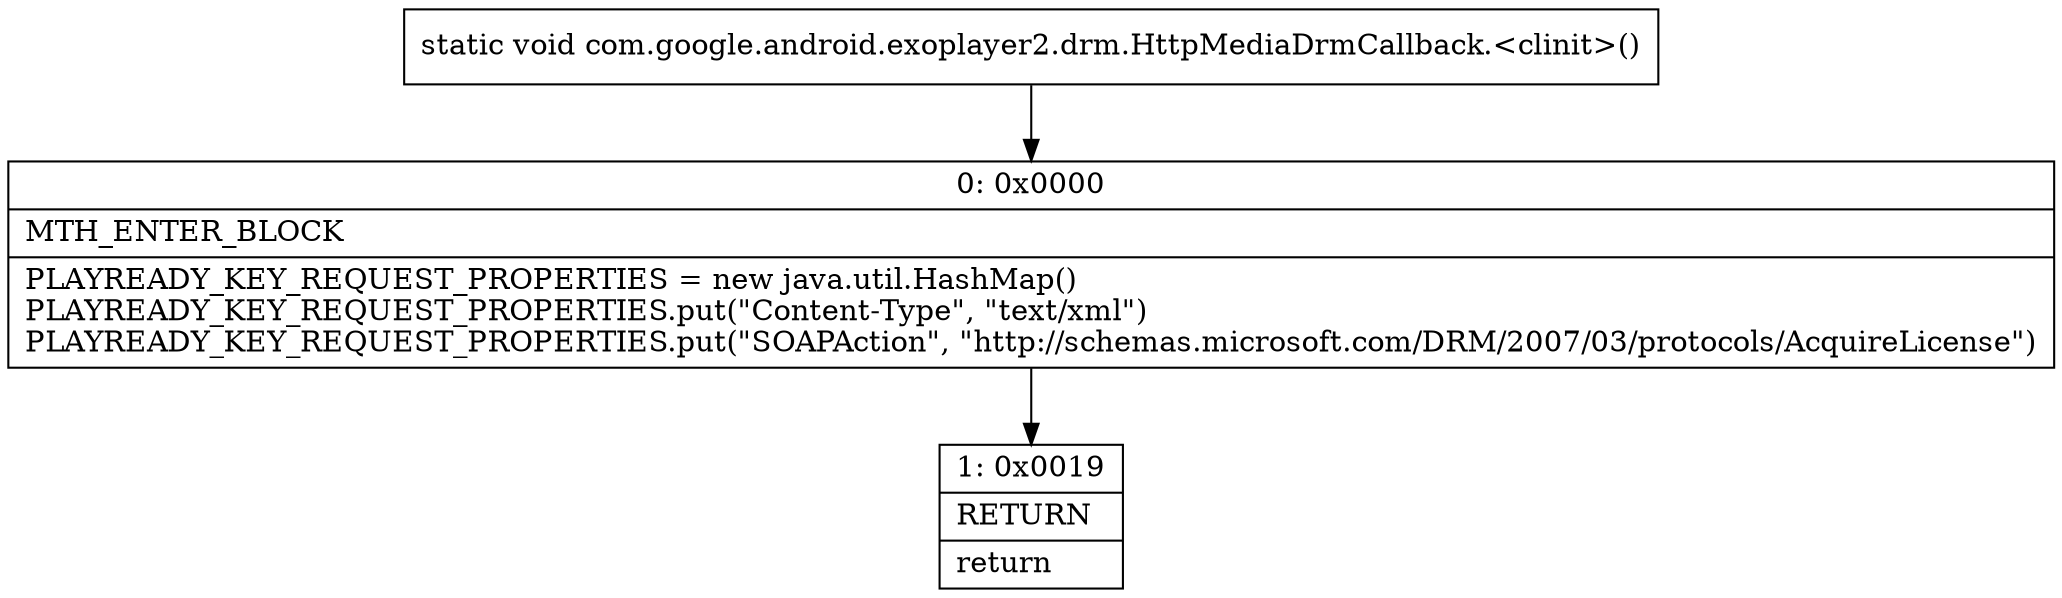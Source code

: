 digraph "CFG forcom.google.android.exoplayer2.drm.HttpMediaDrmCallback.\<clinit\>()V" {
Node_0 [shape=record,label="{0\:\ 0x0000|MTH_ENTER_BLOCK\l|PLAYREADY_KEY_REQUEST_PROPERTIES = new java.util.HashMap()\lPLAYREADY_KEY_REQUEST_PROPERTIES.put(\"Content\-Type\", \"text\/xml\")\lPLAYREADY_KEY_REQUEST_PROPERTIES.put(\"SOAPAction\", \"http:\/\/schemas.microsoft.com\/DRM\/2007\/03\/protocols\/AcquireLicense\")\l}"];
Node_1 [shape=record,label="{1\:\ 0x0019|RETURN\l|return\l}"];
MethodNode[shape=record,label="{static void com.google.android.exoplayer2.drm.HttpMediaDrmCallback.\<clinit\>() }"];
MethodNode -> Node_0;
Node_0 -> Node_1;
}

